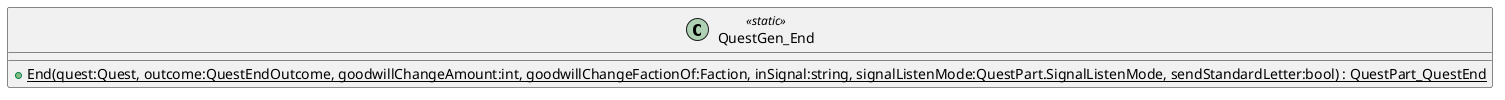 @startuml
class QuestGen_End <<static>> {
    + {static} End(quest:Quest, outcome:QuestEndOutcome, goodwillChangeAmount:int, goodwillChangeFactionOf:Faction, inSignal:string, signalListenMode:QuestPart.SignalListenMode, sendStandardLetter:bool) : QuestPart_QuestEnd
}
@enduml
